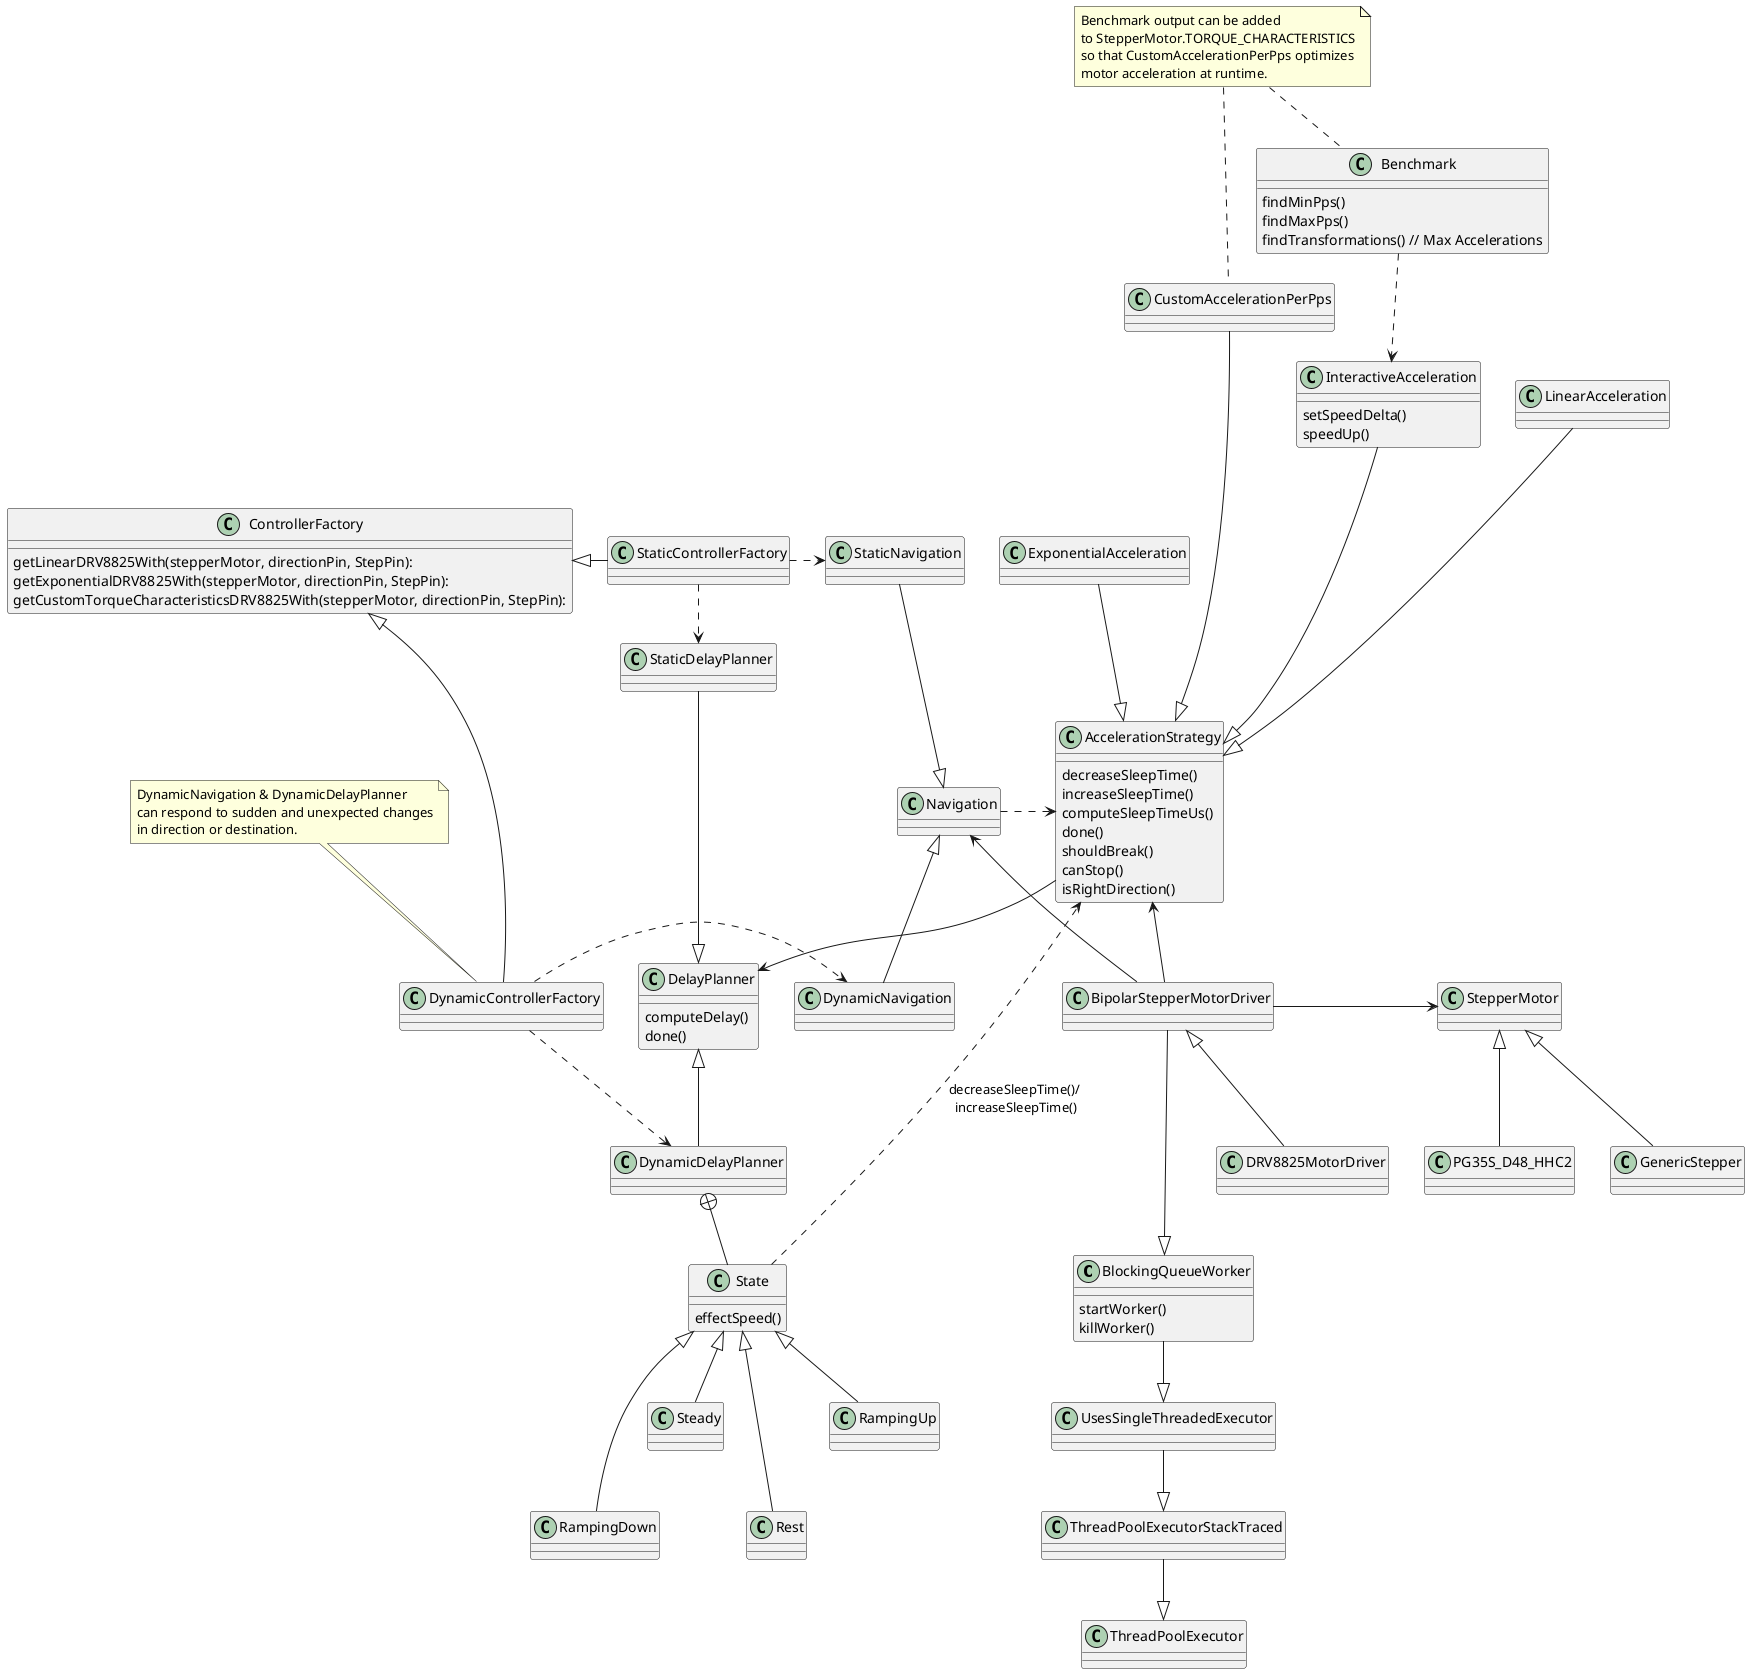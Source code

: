 @startuml
class BlockingQueueWorker {
    startWorker()
    killWorker()
}
class UsesSingleThreadedExecutor
class ThreadPoolExecutorStackTraced

class ControllerFactory {
    getLinearDRV8825With(stepperMotor, directionPin, StepPin):
    getExponentialDRV8825With(stepperMotor, directionPin, StepPin):
    getCustomTorqueCharacteristicsDRV8825With(stepperMotor, directionPin, StepPin):
}
class StaticControllerFactory
class DynamicControllerFactory

class Navigation
class StaticNavigation
class DynamicNavigation

class Benchmark{
findMinPps()
findMaxPps()
findTransformations() // Max Accelerations
}

class BipolarStepperMotorDriver
class DRV8825MotorDriver

class StepperMotor
class PG35S_D48_HHC2
class GenericStepper

class AccelerationStrategy {
    decreaseSleepTime()
    increaseSleepTime()
    computeSleepTimeUs()
    done()
    shouldBreak()
    canStop()
    isRightDirection()
}

class LinearAcceleration
class ExponentialAcceleration
class CustomAccelerationPerPps
class InteractiveAcceleration{
setSpeedDelta()
speedUp()
}

class DelayPlanner {
    computeDelay()
    done()
}

class StaticDelayPlanner
class DynamicDelayPlanner
class State {
    effectSpeed()
}

''' structure
ThreadPoolExecutorStackTraced --|> ThreadPoolExecutor
UsesSingleThreadedExecutor --|> ThreadPoolExecutorStackTraced
BlockingQueueWorker --|> UsesSingleThreadedExecutor
BipolarStepperMotorDriver ---|> BlockingQueueWorker

PG35S_D48_HHC2 -up-|> StepperMotor
GenericStepper -up-|> StepperMotor

StaticControllerFactory -left-|> ControllerFactory
DynamicControllerFactory -left-|> ControllerFactory

DRV8825MotorDriver -up-|> BipolarStepperMotorDriver

StaticDelayPlanner -down-|> DelayPlanner
DynamicDelayPlanner -up-|> DelayPlanner
DynamicDelayPlanner +-- State

Rest -up--|> State
RampingUp -up-|> State
RampingDown -up--|> State
Steady -up-|> State

StaticNavigation -down-|> Navigation
DynamicNavigation -up-|> Navigation

LinearAcceleration ---|> AccelerationStrategy
ExponentialAcceleration --|> AccelerationStrategy
CustomAccelerationPerPps --|> AccelerationStrategy
InteractiveAcceleration ---|> AccelerationStrategy

''' Relations
BipolarStepperMotorDriver -left-> Navigation
BipolarStepperMotorDriver -up-> AccelerationStrategy
BipolarStepperMotorDriver -right-> StepperMotor

Navigation .right.> AccelerationStrategy
AccelerationStrategy --> DelayPlanner

State ..> AccelerationStrategy : decreaseSleepTime()/\n increaseSleepTime()

Benchmark ..> InteractiveAcceleration

StaticControllerFactory .right.> StaticDelayPlanner
StaticControllerFactory .right.> StaticNavigation

DynamicControllerFactory .right.> DynamicDelayPlanner
DynamicControllerFactory .right.> DynamicNavigation

''' Notes
note as N1
Benchmark output can be added
to StepperMotor.TORQUE_CHARACTERISTICS
so that CustomAccelerationPerPps optimizes
motor acceleration at runtime.
end note

note as N2
DynamicNavigation & DynamicDelayPlanner
can respond to sudden and unexpected changes
in direction or destination.
end note

N1 .. Benchmark
N1 .. CustomAccelerationPerPps

N2 .. DynamicControllerFactory
@enduml


